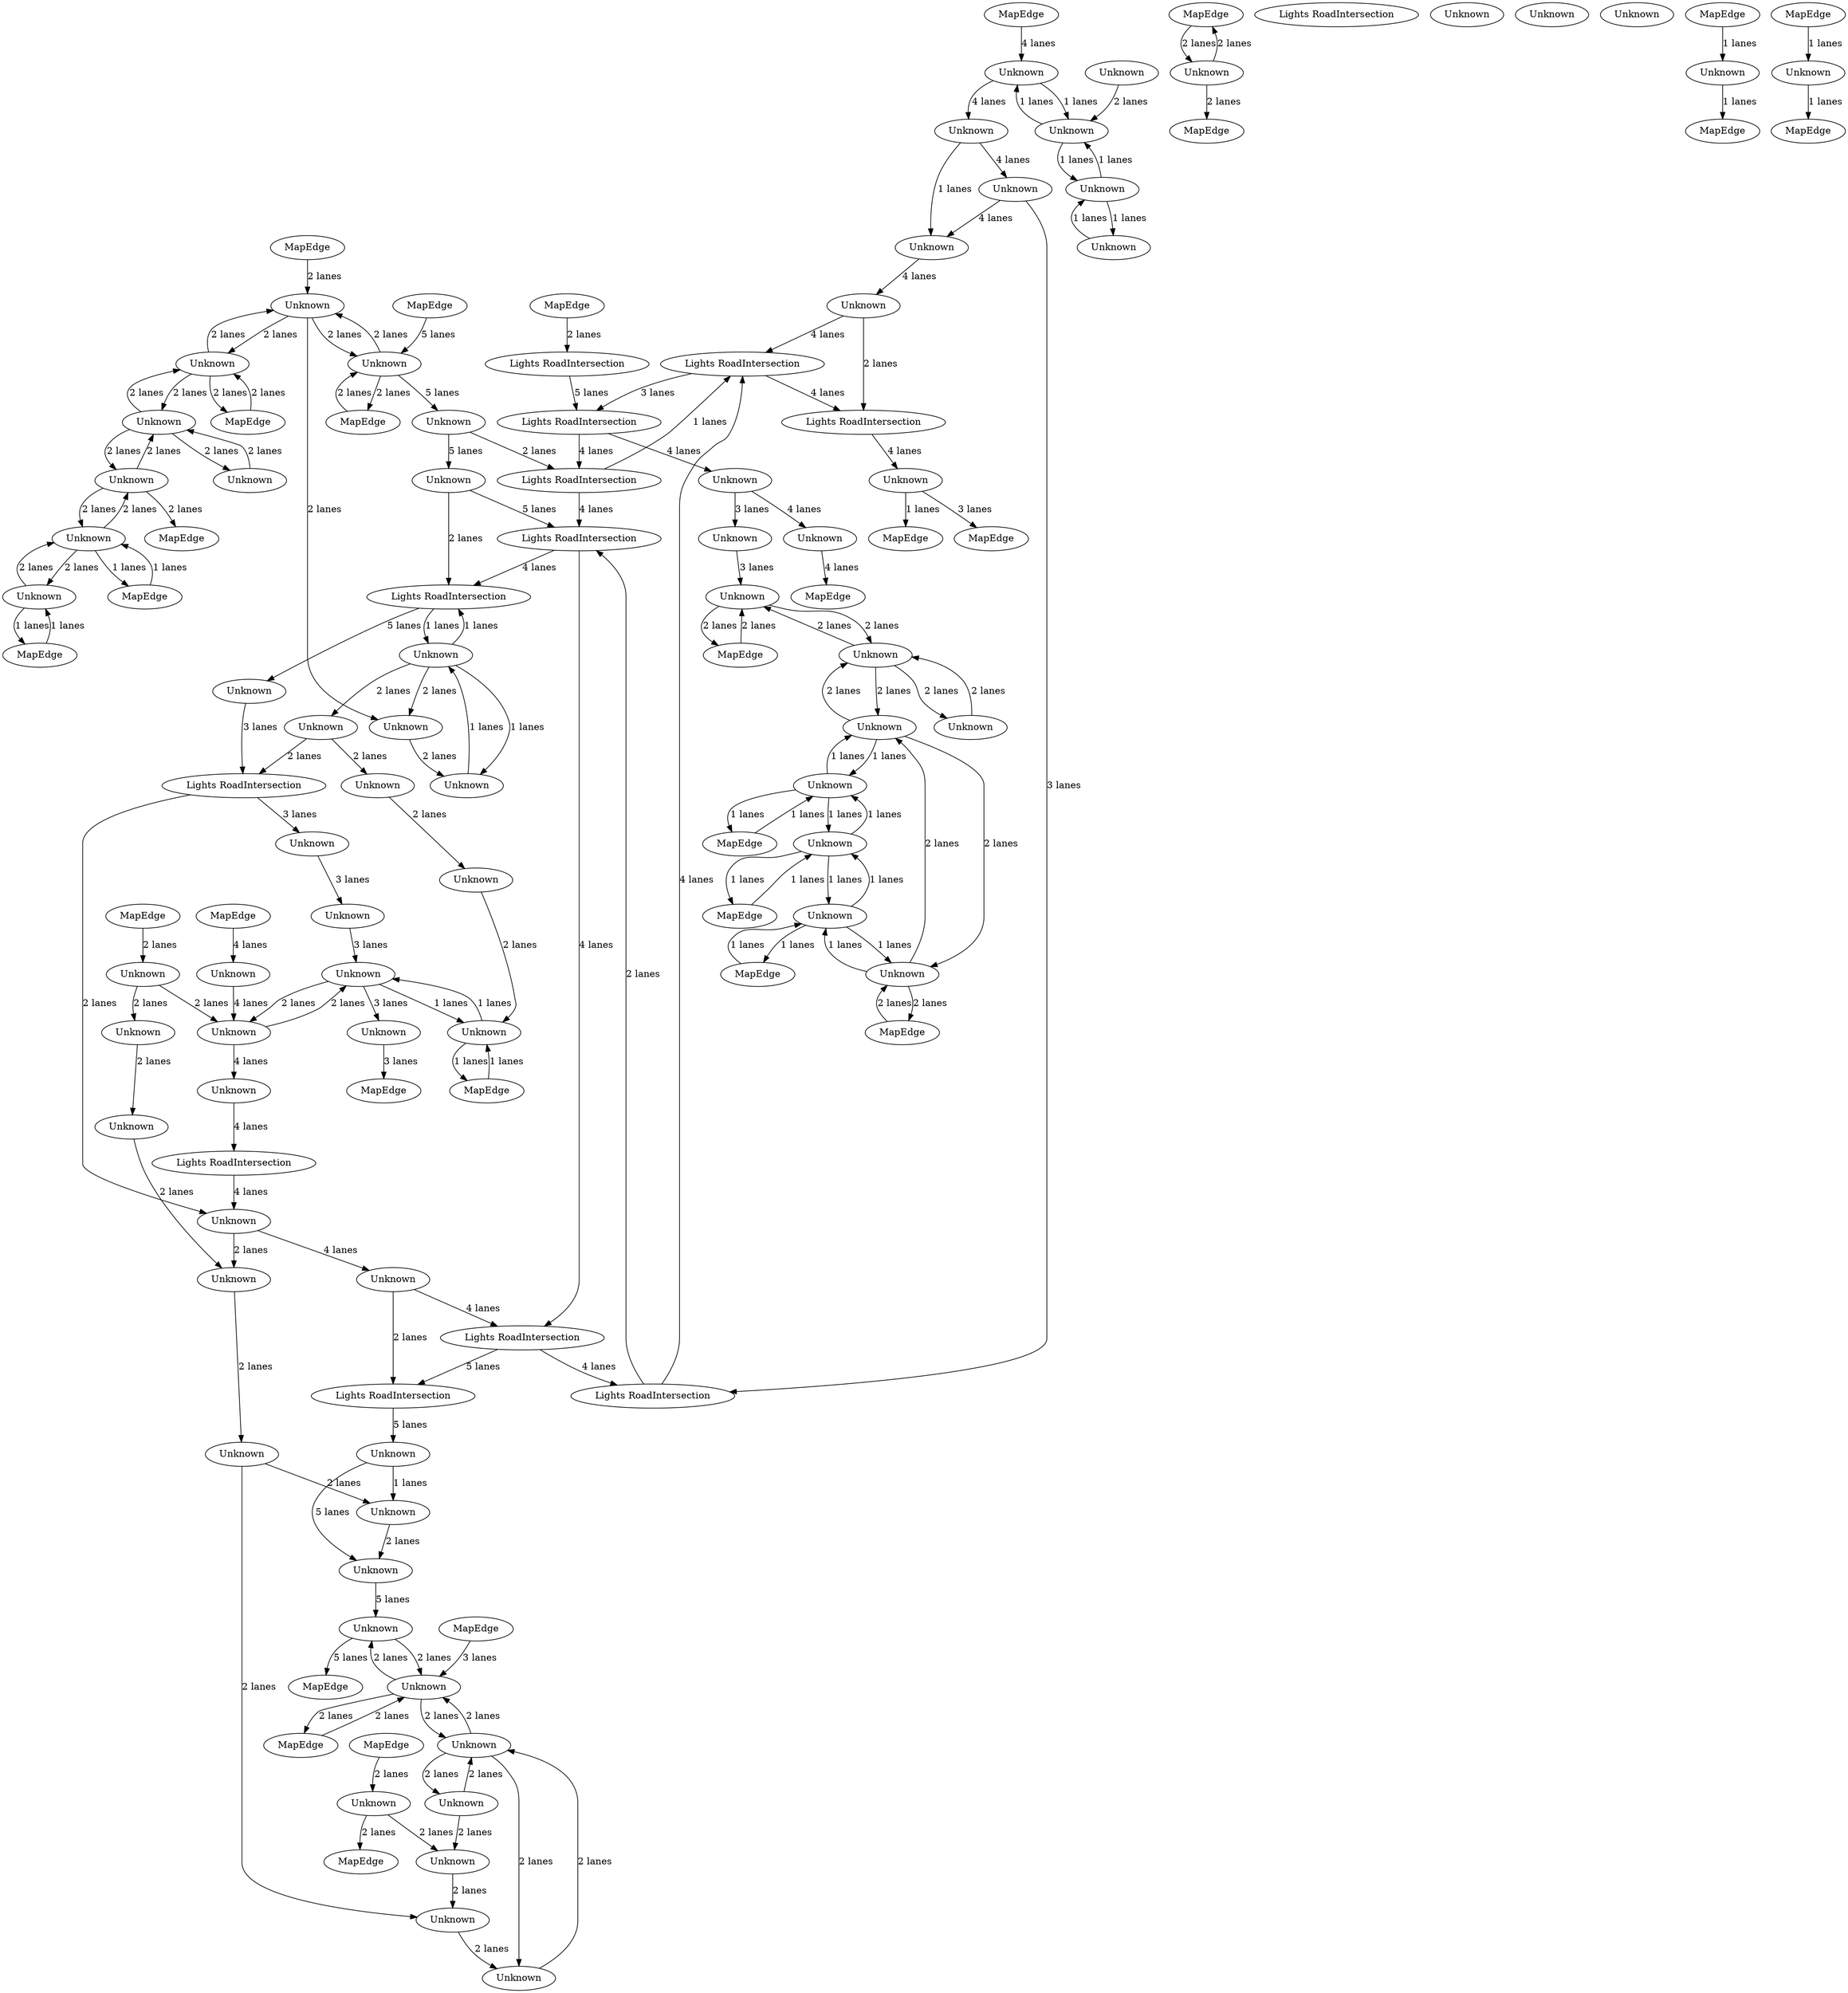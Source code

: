digraph {
    0 [ label = "MapEdge" ]
    1 [ label = "MapEdge" ]
    2 [ label = "MapEdge" ]
    3 [ label = "MapEdge" ]
    4 [ label = "Lights RoadIntersection" ]
    5 [ label = "Lights RoadIntersection" ]
    6 [ label = "MapEdge" ]
    7 [ label = "Unknown" ]
    8 [ label = "Unknown" ]
    9 [ label = "MapEdge" ]
    10 [ label = "Lights RoadIntersection" ]
    11 [ label = "Lights RoadIntersection" ]
    12 [ label = "Unknown" ]
    13 [ label = "Lights RoadIntersection" ]
    14 [ label = "Lights RoadIntersection" ]
    15 [ label = "Unknown" ]
    16 [ label = "MapEdge" ]
    17 [ label = "Lights RoadIntersection" ]
    18 [ label = "Unknown" ]
    19 [ label = "Unknown" ]
    20 [ label = "MapEdge" ]
    21 [ label = "MapEdge" ]
    22 [ label = "Unknown" ]
    23 [ label = "MapEdge" ]
    24 [ label = "MapEdge" ]
    25 [ label = "MapEdge" ]
    26 [ label = "Unknown" ]
    27 [ label = "Unknown" ]
    28 [ label = "MapEdge" ]
    29 [ label = "Unknown" ]
    30 [ label = "Unknown" ]
    31 [ label = "Unknown" ]
    32 [ label = "Unknown" ]
    33 [ label = "Unknown" ]
    34 [ label = "Unknown" ]
    35 [ label = "Unknown" ]
    36 [ label = "Unknown" ]
    37 [ label = "Unknown" ]
    38 [ label = "Unknown" ]
    39 [ label = "Unknown" ]
    40 [ label = "MapEdge" ]
    41 [ label = "Unknown" ]
    42 [ label = "MapEdge" ]
    43 [ label = "MapEdge" ]
    44 [ label = "MapEdge" ]
    45 [ label = "Unknown" ]
    46 [ label = "Unknown" ]
    47 [ label = "Unknown" ]
    48 [ label = "Unknown" ]
    49 [ label = "Unknown" ]
    50 [ label = "Unknown" ]
    51 [ label = "Unknown" ]
    52 [ label = "Lights RoadIntersection" ]
    53 [ label = "MapEdge" ]
    54 [ label = "Unknown" ]
    55 [ label = "Unknown" ]
    56 [ label = "Unknown" ]
    57 [ label = "Unknown" ]
    58 [ label = "Unknown" ]
    59 [ label = "MapEdge" ]
    60 [ label = "Lights RoadIntersection" ]
    61 [ label = "MapEdge" ]
    62 [ label = "Lights RoadIntersection" ]
    63 [ label = "Unknown" ]
    64 [ label = "Unknown" ]
    65 [ label = "Lights RoadIntersection" ]
    66 [ label = "Unknown" ]
    67 [ label = "Unknown" ]
    68 [ label = "Unknown" ]
    69 [ label = "Unknown" ]
    70 [ label = "Unknown" ]
    71 [ label = "Unknown" ]
    72 [ label = "Unknown" ]
    73 [ label = "Unknown" ]
    74 [ label = "MapEdge" ]
    75 [ label = "Unknown" ]
    76 [ label = "MapEdge" ]
    77 [ label = "MapEdge" ]
    78 [ label = "Unknown" ]
    79 [ label = "Unknown" ]
    80 [ label = "MapEdge" ]
    81 [ label = "Unknown" ]
    82 [ label = "Lights RoadIntersection" ]
    83 [ label = "Unknown" ]
    84 [ label = "Unknown" ]
    85 [ label = "MapEdge" ]
    86 [ label = "Unknown" ]
    87 [ label = "Unknown" ]
    88 [ label = "Unknown" ]
    89 [ label = "Lights RoadIntersection" ]
    90 [ label = "Unknown" ]
    91 [ label = "Unknown" ]
    92 [ label = "MapEdge" ]
    93 [ label = "Unknown" ]
    94 [ label = "Unknown" ]
    95 [ label = "MapEdge" ]
    96 [ label = "Unknown" ]
    97 [ label = "MapEdge" ]
    98 [ label = "Unknown" ]
    99 [ label = "Unknown" ]
    100 [ label = "MapEdge" ]
    101 [ label = "Unknown" ]
    102 [ label = "Unknown" ]
    103 [ label = "Unknown" ]
    104 [ label = "Unknown" ]
    105 [ label = "Unknown" ]
    106 [ label = "Unknown" ]
    107 [ label = "Unknown" ]
    108 [ label = "Unknown" ]
    109 [ label = "Unknown" ]
    110 [ label = "Unknown" ]
    111 [ label = "Unknown" ]
    112 [ label = "MapEdge" ]
    113 [ label = "MapEdge" ]
    114 [ label = "MapEdge" ]
    107 -> 90 [ label = "4 lanes" ]
    90 -> 62 [ label = "2 lanes" ]
    11 -> 82 [ label = "4 lanes" ]
    12 -> 65 [ label = "2 lanes" ]
    15 -> 13 [ label = "2 lanes" ]
    4 -> 13 [ label = "4 lanes" ]
    58 -> 114 [ label = "1 lanes" ]
    24 -> 49 [ label = "2 lanes" ]
    3 -> 29 [ label = "2 lanes" ]
    29 -> 3 [ label = "2 lanes" ]
    25 -> 70 [ label = "2 lanes" ]
    70 -> 25 [ label = "2 lanes" ]
    70 -> 73 [ label = "2 lanes" ]
    73 -> 70 [ label = "2 lanes" ]
    73 -> 33 [ label = "2 lanes" ]
    33 -> 73 [ label = "2 lanes" ]
    27 -> 30 [ label = "3 lanes" ]
    30 -> 28 [ label = "2 lanes" ]
    28 -> 30 [ label = "2 lanes" ]
    31 -> 33 [ label = "2 lanes" ]
    33 -> 31 [ label = "2 lanes" ]
    33 -> 30 [ label = "2 lanes" ]
    30 -> 33 [ label = "2 lanes" ]
    32 -> 27 [ label = "3 lanes" ]
    35 -> 45 [ label = "2 lanes" ]
    45 -> 35 [ label = "2 lanes" ]
    2 -> 22 [ label = "2 lanes" ]
    22 -> 2 [ label = "2 lanes" ]
    22 -> 64 [ label = "2 lanes" ]
    64 -> 22 [ label = "2 lanes" ]
    36 -> 96 [ label = "2 lanes" ]
    96 -> 36 [ label = "2 lanes" ]
    39 -> 36 [ label = "2 lanes" ]
    36 -> 39 [ label = "2 lanes" ]
    64 -> 39 [ label = "2 lanes" ]
    39 -> 64 [ label = "2 lanes" ]
    96 -> 98 [ label = "2 lanes" ]
    98 -> 96 [ label = "2 lanes" ]
    98 -> 38 [ label = "2 lanes" ]
    38 -> 98 [ label = "2 lanes" ]
    39 -> 1 [ label = "2 lanes" ]
    1 -> 39 [ label = "2 lanes" ]
    35 -> 42 [ label = "2 lanes" ]
    42 -> 35 [ label = "2 lanes" ]
    48 -> 35 [ label = "2 lanes" ]
    35 -> 48 [ label = "2 lanes" ]
    37 -> 36 [ label = "2 lanes" ]
    36 -> 37 [ label = "2 lanes" ]
    38 -> 40 [ label = "1 lanes" ]
    40 -> 38 [ label = "1 lanes" ]
    96 -> 43 [ label = "2 lanes" ]
    65 -> 87 [ label = "5 lanes" ]
    10 -> 5 [ label = "4 lanes" ]
    5 -> 89 [ label = "4 lanes" ]
    26 -> 23 [ label = "4 lanes" ]
    4 -> 11 [ label = "3 lanes" ]
    15 -> 4 [ label = "4 lanes" ]
    13 -> 67 [ label = "4 lanes" ]
    45 -> 47 [ label = "2 lanes" ]
    47 -> 45 [ label = "2 lanes" ]
    50 -> 47 [ label = "2 lanes" ]
    49 -> 68 [ label = "2 lanes" ]
    68 -> 50 [ label = "2 lanes" ]
    49 -> 21 [ label = "2 lanes" ]
    8 -> 56 [ label = "3 lanes" ]
    56 -> 9 [ label = "3 lanes" ]
    69 -> 8 [ label = "2 lanes" ]
    8 -> 69 [ label = "2 lanes" ]
    7 -> 52 [ label = "4 lanes" ]
    55 -> 57 [ label = "3 lanes" ]
    54 -> 69 [ label = "4 lanes" ]
    69 -> 7 [ label = "4 lanes" ]
    8 -> 109 [ label = "1 lanes" ]
    109 -> 8 [ label = "1 lanes" ]
    109 -> 53 [ label = "1 lanes" ]
    53 -> 109 [ label = "1 lanes" ]
    6 -> 54 [ label = "4 lanes" ]
    60 -> 107 [ label = "2 lanes" ]
    107 -> 101 [ label = "2 lanes" ]
    108 -> 60 [ label = "2 lanes" ]
    99 -> 94 [ label = "2 lanes" ]
    88 -> 66 [ label = "2 lanes" ]
    63 -> 88 [ label = "1 lanes" ]
    88 -> 63 [ label = "1 lanes" ]
    88 -> 65 [ label = "1 lanes" ]
    65 -> 88 [ label = "1 lanes" ]
    64 -> 66 [ label = "2 lanes" ]
    66 -> 63 [ label = "2 lanes" ]
    5 -> 62 [ label = "5 lanes" ]
    67 -> 0 [ label = "1 lanes" ]
    95 -> 14 [ label = "2 lanes" ]
    51 -> 68 [ label = "2 lanes" ]
    84 -> 69 [ label = "2 lanes" ]
    59 -> 71 [ label = "1 lanes" ]
    71 -> 59 [ label = "1 lanes" ]
    71 -> 70 [ label = "1 lanes" ]
    70 -> 71 [ label = "1 lanes" ]
    71 -> 75 [ label = "1 lanes" ]
    75 -> 71 [ label = "1 lanes" ]
    72 -> 73 [ label = "1 lanes" ]
    73 -> 72 [ label = "1 lanes" ]
    75 -> 72 [ label = "1 lanes" ]
    72 -> 75 [ label = "1 lanes" ]
    72 -> 74 [ label = "1 lanes" ]
    74 -> 72 [ label = "1 lanes" ]
    75 -> 76 [ label = "1 lanes" ]
    76 -> 75 [ label = "1 lanes" ]
    77 -> 18 [ label = "4 lanes" ]
    18 -> 79 [ label = "4 lanes" ]
    79 -> 83 [ label = "4 lanes" ]
    83 -> 93 [ label = "4 lanes" ]
    93 -> 15 [ label = "4 lanes" ]
    18 -> 94 [ label = "1 lanes" ]
    94 -> 18 [ label = "1 lanes" ]
    94 -> 91 [ label = "1 lanes" ]
    91 -> 94 [ label = "1 lanes" ]
    91 -> 78 [ label = "1 lanes" ]
    78 -> 91 [ label = "1 lanes" ]
    79 -> 93 [ label = "1 lanes" ]
    81 -> 82 [ label = "2 lanes" ]
    62 -> 106 [ label = "5 lanes" ]
    103 -> 48 [ label = "5 lanes" ]
    106 -> 103 [ label = "5 lanes" ]
    83 -> 89 [ label = "3 lanes" ]
    12 -> 10 [ label = "5 lanes" ]
    86 -> 85 [ label = "1 lanes" ]
    80 -> 58 [ label = "1 lanes" ]
    92 -> 86 [ label = "1 lanes" ]
    48 -> 20 [ label = "5 lanes" ]
    82 -> 4 [ label = "1 lanes" ]
    82 -> 10 [ label = "4 lanes" ]
    89 -> 10 [ label = "2 lanes" ]
    89 -> 4 [ label = "4 lanes" ]
    67 -> 16 [ label = "3 lanes" ]
    14 -> 11 [ label = "5 lanes" ]
    87 -> 60 [ label = "3 lanes" ]
    29 -> 112 [ label = "2 lanes" ]
    44 -> 35 [ label = "3 lanes" ]
    97 -> 98 [ label = "1 lanes" ]
    98 -> 97 [ label = "1 lanes" ]
    57 -> 8 [ label = "3 lanes" ]
    60 -> 55 [ label = "3 lanes" ]
    45 -> 51 [ label = "2 lanes" ]
    51 -> 45 [ label = "2 lanes" ]
    90 -> 5 [ label = "4 lanes" ]
    52 -> 107 [ label = "4 lanes" ]
    10 -> 65 [ label = "4 lanes" ]
    11 -> 32 [ label = "4 lanes" ]
    32 -> 26 [ label = "4 lanes" ]
    22 -> 81 [ label = "5 lanes" ]
    81 -> 12 [ label = "5 lanes" ]
    61 -> 22 [ label = "5 lanes" ]
    46 -> 50 [ label = "2 lanes" ]
    100 -> 84 [ label = "2 lanes" ]
    46 -> 102 [ label = "2 lanes" ]
    102 -> 103 [ label = "2 lanes" ]
    105 -> 104 [ label = "2 lanes" ]
    106 -> 102 [ label = "1 lanes" ]
    88 -> 108 [ label = "2 lanes" ]
    110 -> 109 [ label = "2 lanes" ]
    111 -> 110 [ label = "2 lanes" ]
    113 -> 64 [ label = "2 lanes" ]
    101 -> 46 [ label = "2 lanes" ]
    104 -> 101 [ label = "2 lanes" ]
    84 -> 105 [ label = "2 lanes" ]
    108 -> 111 [ label = "2 lanes" ]
}
